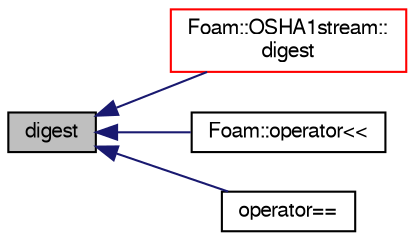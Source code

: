 digraph "digest"
{
  bgcolor="transparent";
  edge [fontname="FreeSans",fontsize="10",labelfontname="FreeSans",labelfontsize="10"];
  node [fontname="FreeSans",fontsize="10",shape=record];
  rankdir="LR";
  Node1 [label="digest",height=0.2,width=0.4,color="black", fillcolor="grey75", style="filled" fontcolor="black"];
  Node1 -> Node2 [dir="back",color="midnightblue",fontsize="10",style="solid",fontname="FreeSans"];
  Node2 [label="Foam::OSHA1stream::\ldigest",height=0.2,width=0.4,color="red",URL="$a01684.html#accaac6f545b7e2a0b7815eefee071005",tooltip="Return SHA1::Digest for the data processed until now. "];
  Node1 -> Node3 [dir="back",color="midnightblue",fontsize="10",style="solid",fontname="FreeSans"];
  Node3 [label="Foam::operator\<\<",height=0.2,width=0.4,color="black",URL="$a10237.html#af3d1ff8416cbf0ea766d763f0694f8ba"];
  Node1 -> Node4 [dir="back",color="midnightblue",fontsize="10",style="solid",fontname="FreeSans"];
  Node4 [label="operator==",height=0.2,width=0.4,color="black",URL="$a02220.html#aa7f4b165df21c9b2eff9f2587d82ab76",tooltip="Equality operator, compares digests. "];
}
